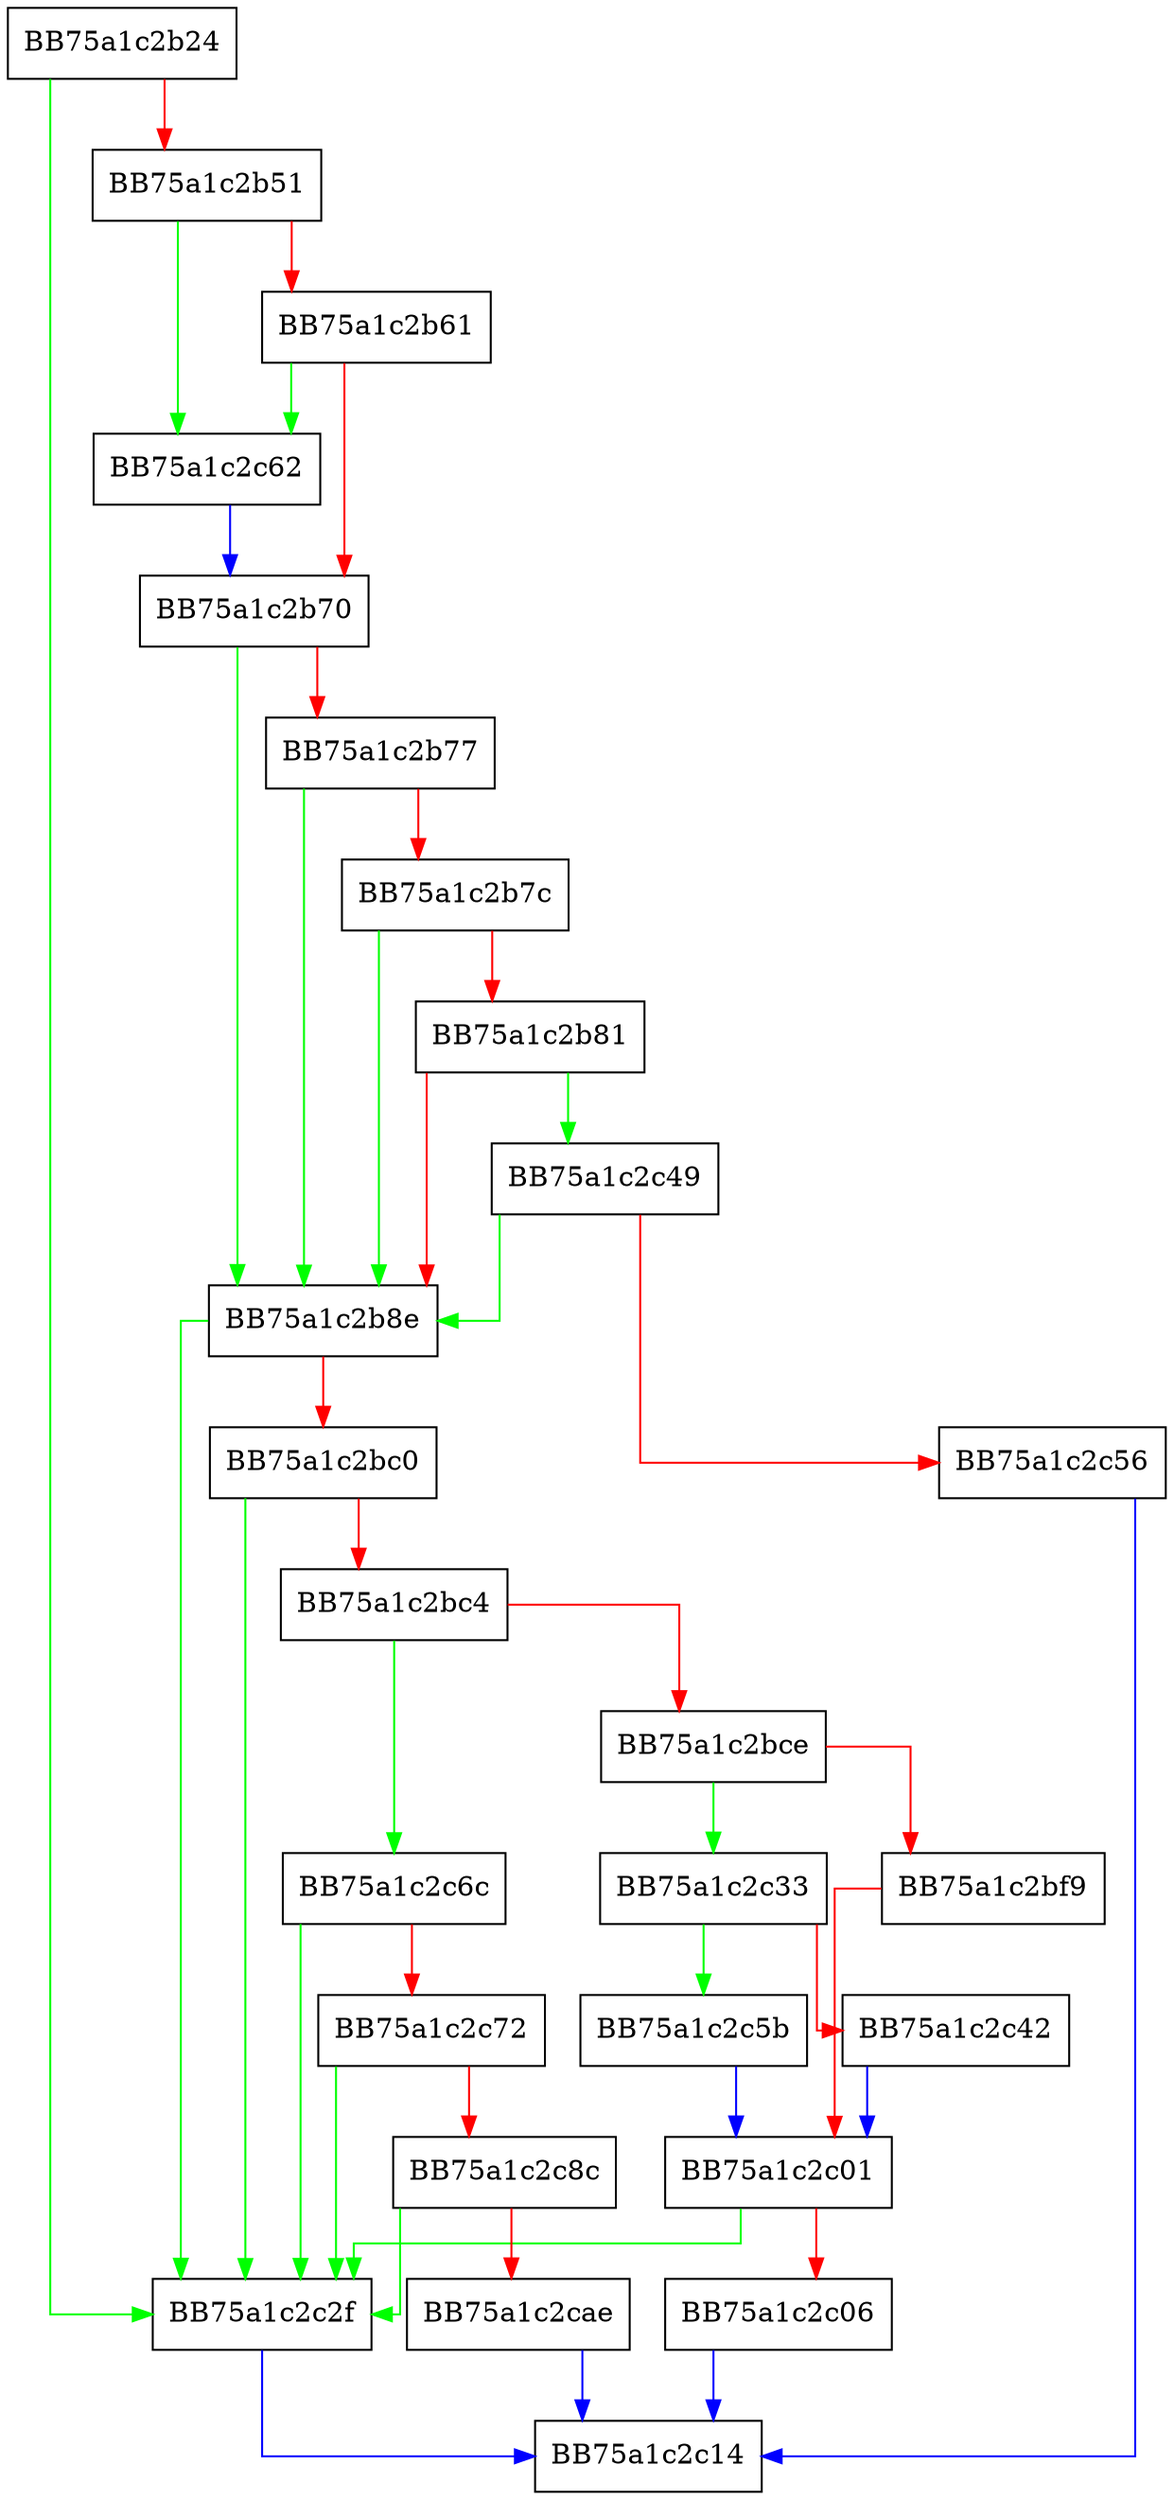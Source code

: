 digraph mmap_crt_range {
  node [shape="box"];
  graph [splines=ortho];
  BB75a1c2b24 -> BB75a1c2c2f [color="green"];
  BB75a1c2b24 -> BB75a1c2b51 [color="red"];
  BB75a1c2b51 -> BB75a1c2c62 [color="green"];
  BB75a1c2b51 -> BB75a1c2b61 [color="red"];
  BB75a1c2b61 -> BB75a1c2c62 [color="green"];
  BB75a1c2b61 -> BB75a1c2b70 [color="red"];
  BB75a1c2b70 -> BB75a1c2b8e [color="green"];
  BB75a1c2b70 -> BB75a1c2b77 [color="red"];
  BB75a1c2b77 -> BB75a1c2b8e [color="green"];
  BB75a1c2b77 -> BB75a1c2b7c [color="red"];
  BB75a1c2b7c -> BB75a1c2b8e [color="green"];
  BB75a1c2b7c -> BB75a1c2b81 [color="red"];
  BB75a1c2b81 -> BB75a1c2c49 [color="green"];
  BB75a1c2b81 -> BB75a1c2b8e [color="red"];
  BB75a1c2b8e -> BB75a1c2c2f [color="green"];
  BB75a1c2b8e -> BB75a1c2bc0 [color="red"];
  BB75a1c2bc0 -> BB75a1c2c2f [color="green"];
  BB75a1c2bc0 -> BB75a1c2bc4 [color="red"];
  BB75a1c2bc4 -> BB75a1c2c6c [color="green"];
  BB75a1c2bc4 -> BB75a1c2bce [color="red"];
  BB75a1c2bce -> BB75a1c2c33 [color="green"];
  BB75a1c2bce -> BB75a1c2bf9 [color="red"];
  BB75a1c2bf9 -> BB75a1c2c01 [color="red"];
  BB75a1c2c01 -> BB75a1c2c2f [color="green"];
  BB75a1c2c01 -> BB75a1c2c06 [color="red"];
  BB75a1c2c06 -> BB75a1c2c14 [color="blue"];
  BB75a1c2c2f -> BB75a1c2c14 [color="blue"];
  BB75a1c2c33 -> BB75a1c2c5b [color="green"];
  BB75a1c2c33 -> BB75a1c2c42 [color="red"];
  BB75a1c2c42 -> BB75a1c2c01 [color="blue"];
  BB75a1c2c49 -> BB75a1c2b8e [color="green"];
  BB75a1c2c49 -> BB75a1c2c56 [color="red"];
  BB75a1c2c56 -> BB75a1c2c14 [color="blue"];
  BB75a1c2c5b -> BB75a1c2c01 [color="blue"];
  BB75a1c2c62 -> BB75a1c2b70 [color="blue"];
  BB75a1c2c6c -> BB75a1c2c2f [color="green"];
  BB75a1c2c6c -> BB75a1c2c72 [color="red"];
  BB75a1c2c72 -> BB75a1c2c2f [color="green"];
  BB75a1c2c72 -> BB75a1c2c8c [color="red"];
  BB75a1c2c8c -> BB75a1c2c2f [color="green"];
  BB75a1c2c8c -> BB75a1c2cae [color="red"];
  BB75a1c2cae -> BB75a1c2c14 [color="blue"];
}